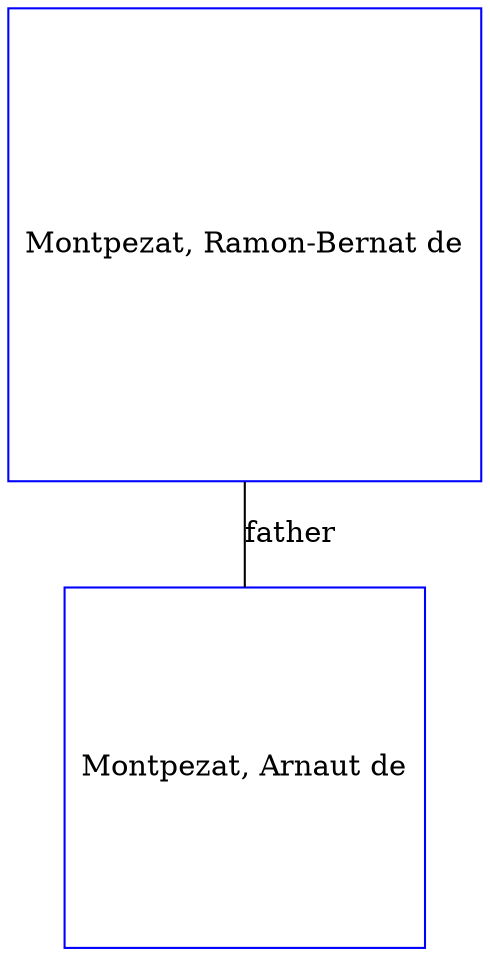 digraph D {
    edge [dir=none];    node [shape=box];    "005590"   [label="Montpezat, Ramon-Bernat de", shape=box, regular=1, color="blue"] ;
"002515"   [label="Montpezat, Arnaut de", shape=box, regular=1, color="blue"] ;
005590->002515 [label="father",arrowsize=0.0]; 
}